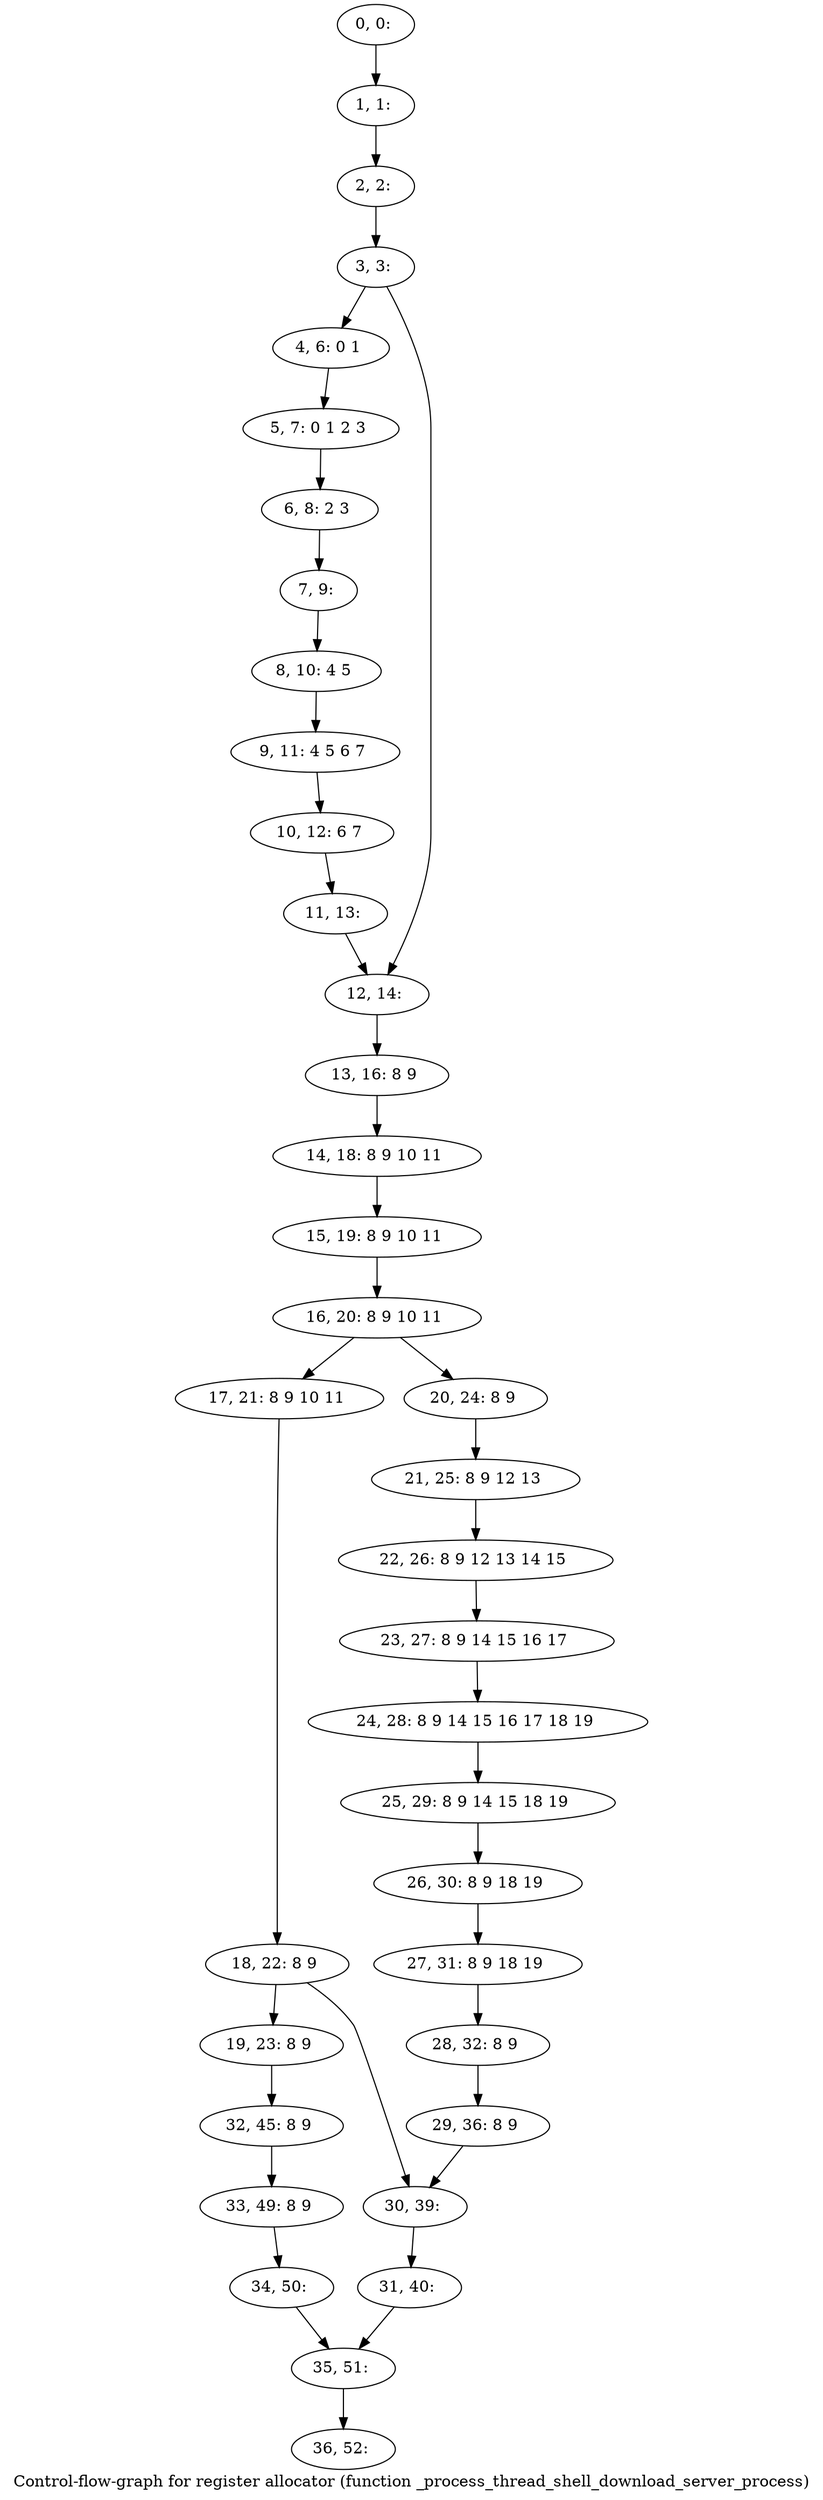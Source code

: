 digraph G {
graph [label="Control-flow-graph for register allocator (function _process_thread_shell_download_server_process)"]
0[label="0, 0: "];
1[label="1, 1: "];
2[label="2, 2: "];
3[label="3, 3: "];
4[label="4, 6: 0 1 "];
5[label="5, 7: 0 1 2 3 "];
6[label="6, 8: 2 3 "];
7[label="7, 9: "];
8[label="8, 10: 4 5 "];
9[label="9, 11: 4 5 6 7 "];
10[label="10, 12: 6 7 "];
11[label="11, 13: "];
12[label="12, 14: "];
13[label="13, 16: 8 9 "];
14[label="14, 18: 8 9 10 11 "];
15[label="15, 19: 8 9 10 11 "];
16[label="16, 20: 8 9 10 11 "];
17[label="17, 21: 8 9 10 11 "];
18[label="18, 22: 8 9 "];
19[label="19, 23: 8 9 "];
20[label="20, 24: 8 9 "];
21[label="21, 25: 8 9 12 13 "];
22[label="22, 26: 8 9 12 13 14 15 "];
23[label="23, 27: 8 9 14 15 16 17 "];
24[label="24, 28: 8 9 14 15 16 17 18 19 "];
25[label="25, 29: 8 9 14 15 18 19 "];
26[label="26, 30: 8 9 18 19 "];
27[label="27, 31: 8 9 18 19 "];
28[label="28, 32: 8 9 "];
29[label="29, 36: 8 9 "];
30[label="30, 39: "];
31[label="31, 40: "];
32[label="32, 45: 8 9 "];
33[label="33, 49: 8 9 "];
34[label="34, 50: "];
35[label="35, 51: "];
36[label="36, 52: "];
0->1 ;
1->2 ;
2->3 ;
3->4 ;
3->12 ;
4->5 ;
5->6 ;
6->7 ;
7->8 ;
8->9 ;
9->10 ;
10->11 ;
11->12 ;
12->13 ;
13->14 ;
14->15 ;
15->16 ;
16->17 ;
16->20 ;
17->18 ;
18->19 ;
18->30 ;
19->32 ;
20->21 ;
21->22 ;
22->23 ;
23->24 ;
24->25 ;
25->26 ;
26->27 ;
27->28 ;
28->29 ;
29->30 ;
30->31 ;
31->35 ;
32->33 ;
33->34 ;
34->35 ;
35->36 ;
}
